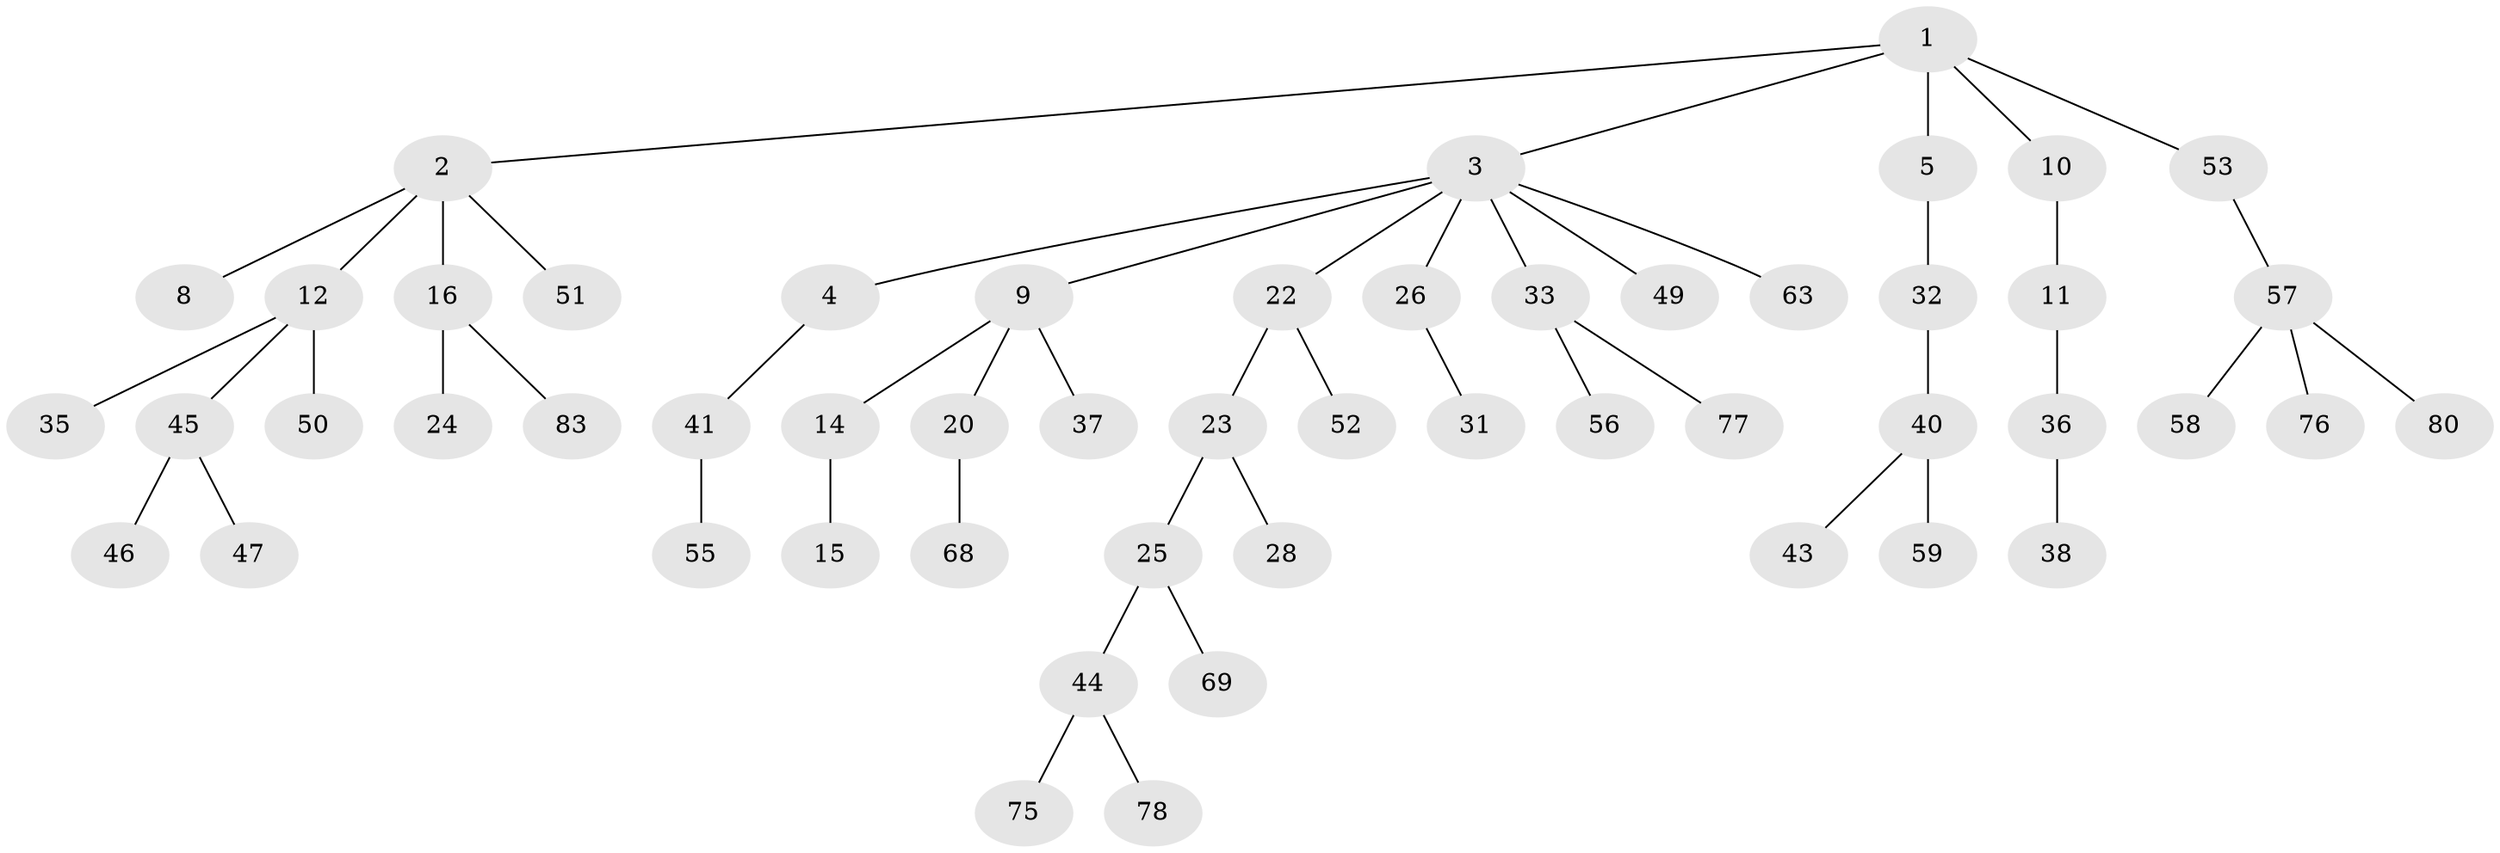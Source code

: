 // original degree distribution, {5: 0.023809523809523808, 6: 0.011904761904761904, 3: 0.14285714285714285, 2: 0.2857142857142857, 1: 0.4523809523809524, 4: 0.08333333333333333}
// Generated by graph-tools (version 1.1) at 2025/11/02/27/25 16:11:26]
// undirected, 53 vertices, 52 edges
graph export_dot {
graph [start="1"]
  node [color=gray90,style=filled];
  1 [super="+6"];
  2 [super="+7"];
  3 [super="+19"];
  4 [super="+42"];
  5 [super="+29"];
  8;
  9 [super="+13"];
  10 [super="+17"];
  11 [super="+21"];
  12 [super="+39"];
  14;
  15 [super="+48"];
  16 [super="+18"];
  20;
  22;
  23 [super="+65"];
  24 [super="+81"];
  25 [super="+27"];
  26 [super="+64"];
  28 [super="+30"];
  31;
  32;
  33 [super="+34"];
  35;
  36 [super="+66"];
  37;
  38;
  40 [super="+73"];
  41 [super="+54"];
  43;
  44 [super="+61"];
  45 [super="+71"];
  46 [super="+67"];
  47 [super="+84"];
  49;
  50;
  51 [super="+72"];
  52 [super="+60"];
  53;
  55;
  56 [super="+62"];
  57 [super="+74"];
  58;
  59;
  63 [super="+79"];
  68 [super="+82"];
  69 [super="+70"];
  75;
  76;
  77;
  78;
  80;
  83;
  1 -- 2;
  1 -- 3;
  1 -- 5;
  1 -- 10;
  1 -- 53;
  2 -- 12;
  2 -- 16;
  2 -- 51;
  2 -- 8;
  3 -- 4;
  3 -- 9;
  3 -- 22;
  3 -- 33;
  3 -- 49;
  3 -- 26;
  3 -- 63;
  4 -- 41;
  5 -- 32;
  9 -- 20;
  9 -- 37;
  9 -- 14;
  10 -- 11;
  11 -- 36;
  12 -- 35;
  12 -- 50;
  12 -- 45;
  14 -- 15;
  16 -- 24;
  16 -- 83;
  20 -- 68;
  22 -- 23;
  22 -- 52;
  23 -- 25;
  23 -- 28;
  25 -- 69;
  25 -- 44;
  26 -- 31;
  32 -- 40;
  33 -- 56;
  33 -- 77;
  36 -- 38;
  40 -- 43;
  40 -- 59;
  41 -- 55;
  44 -- 78;
  44 -- 75;
  45 -- 46;
  45 -- 47;
  53 -- 57;
  57 -- 58;
  57 -- 80;
  57 -- 76;
}
